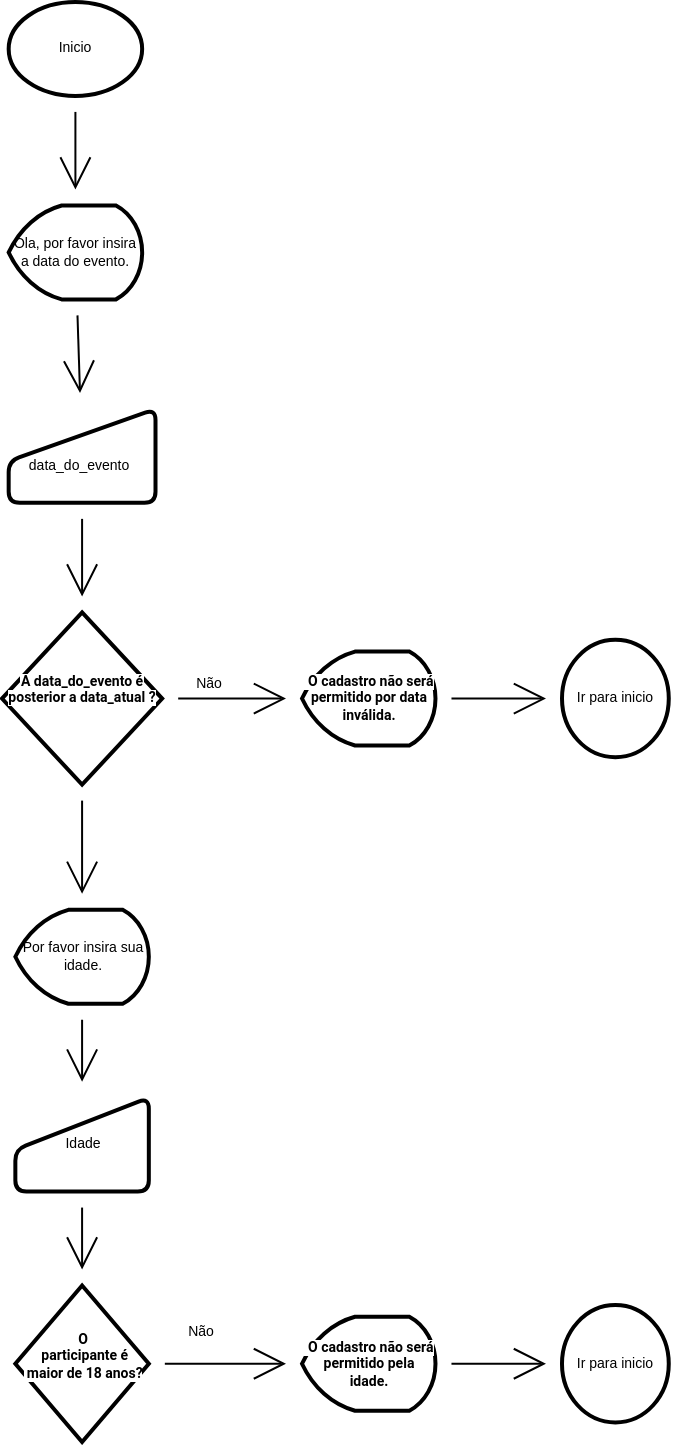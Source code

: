 <mxfile version="17.1.3" type="github"><diagram id="Gha2nGXSwP6WCTNfwcRW" name="Page-1"><mxGraphModel dx="870" dy="429" grid="1" gridSize="10" guides="1" tooltips="1" connect="1" arrows="1" fold="1" page="1" pageScale="1" pageWidth="1169" pageHeight="1654" math="0" shadow="0"><root><mxCell id="0"/><mxCell id="1" parent="0"/><mxCell id="tv6agJ-QRSOsZRgiLXXI-7" value="Inicio" style="strokeWidth=2;html=1;shape=mxgraph.flowchart.start_1;whiteSpace=wrap;hachureGap=4;fontSize=7;" vertex="1" parent="1"><mxGeometry x="173.337" y="80" width="66.741" height="46.957" as="geometry"/></mxCell><mxCell id="tv6agJ-QRSOsZRgiLXXI-20" style="edgeStyle=none;curved=1;rounded=0;orthogonalLoop=1;jettySize=auto;html=1;exitX=0;exitY=0.5;exitDx=0;exitDy=0;exitPerimeter=0;labelBackgroundColor=none;fontSize=7;endArrow=open;startSize=14;endSize=14;sourcePerimeterSpacing=8;targetPerimeterSpacing=8;" edge="1" parent="1" source="tv6agJ-QRSOsZRgiLXXI-10"><mxGeometry relative="1" as="geometry"><mxPoint x="196.029" y="205.217" as="targetPoint"/></mxGeometry></mxCell><mxCell id="tv6agJ-QRSOsZRgiLXXI-10" value="&lt;font style=&quot;font-size: 7px;&quot;&gt;Ola, por favor insira a data do evento.&lt;/font&gt;" style="strokeWidth=2;html=1;shape=mxgraph.flowchart.display;whiteSpace=wrap;hachureGap=4;direction=east;fontSize=7;" vertex="1" parent="1"><mxGeometry x="173.337" y="181.739" width="66.741" height="46.957" as="geometry"/></mxCell><mxCell id="tv6agJ-QRSOsZRgiLXXI-21" value="" style="edgeStyle=none;curved=1;rounded=0;orthogonalLoop=1;jettySize=auto;html=1;labelBackgroundColor=none;fontSize=7;endArrow=open;startSize=14;endSize=14;sourcePerimeterSpacing=8;targetPerimeterSpacing=8;" edge="1" parent="1" source="tv6agJ-QRSOsZRgiLXXI-7" target="tv6agJ-QRSOsZRgiLXXI-10"><mxGeometry relative="1" as="geometry"/></mxCell><mxCell id="tv6agJ-QRSOsZRgiLXXI-12" value="&lt;br&gt;data_do_evento&amp;nbsp;" style="html=1;strokeWidth=2;shape=manualInput;whiteSpace=wrap;rounded=1;size=26;arcSize=11;hachureGap=4;fontSize=7;" vertex="1" parent="1"><mxGeometry x="173.337" y="283.478" width="73.415" height="46.957" as="geometry"/></mxCell><mxCell id="tv6agJ-QRSOsZRgiLXXI-22" value="" style="edgeStyle=none;curved=1;rounded=0;orthogonalLoop=1;jettySize=auto;html=1;labelBackgroundColor=none;fontSize=7;endArrow=open;startSize=14;endSize=14;sourcePerimeterSpacing=8;targetPerimeterSpacing=8;" edge="1" parent="1" source="tv6agJ-QRSOsZRgiLXXI-10" target="tv6agJ-QRSOsZRgiLXXI-12"><mxGeometry relative="1" as="geometry"/></mxCell><mxCell id="tv6agJ-QRSOsZRgiLXXI-23" value="&lt;span id=&quot;yui_3_17_2_1_1647642257551_85&quot; style=&quot;box-sizing: border-box; font-weight: 700; font-family: roboto, sans-serif; text-align: left; background-color: rgb(255, 255, 255); font-size: 7px;&quot;&gt;&lt;font style=&quot;font-size: 7px;&quot;&gt;A data_do_evento é posterior a data_atual ?&lt;br style=&quot;font-size: 7px;&quot;&gt;&lt;br style=&quot;font-size: 7px;&quot;&gt;&lt;/font&gt;&lt;/span&gt;" style="strokeWidth=2;html=1;shape=mxgraph.flowchart.decision;whiteSpace=wrap;hachureGap=4;fontSize=7;" vertex="1" parent="1"><mxGeometry x="170" y="385.217" width="80.089" height="86.087" as="geometry"/></mxCell><mxCell id="tv6agJ-QRSOsZRgiLXXI-25" value="" style="edgeStyle=none;curved=1;rounded=0;orthogonalLoop=1;jettySize=auto;html=1;labelBackgroundColor=none;fontSize=7;endArrow=open;startSize=14;endSize=14;sourcePerimeterSpacing=8;targetPerimeterSpacing=8;" edge="1" parent="1" source="tv6agJ-QRSOsZRgiLXXI-12" target="tv6agJ-QRSOsZRgiLXXI-23"><mxGeometry relative="1" as="geometry"/></mxCell><mxCell id="tv6agJ-QRSOsZRgiLXXI-32" value="&lt;span id=&quot;yui_3_17_2_1_1647642257551_85&quot; style=&quot;box-sizing: border-box; font-weight: 700; font-family: roboto, sans-serif; text-align: left; background-color: rgb(255, 255, 255); font-size: 7px;&quot;&gt;&lt;font style=&quot;font-size: 7px;&quot;&gt;&amp;nbsp;O cadastro não será permitido por data inválida.&lt;/font&gt;&lt;/span&gt;" style="strokeWidth=2;html=1;shape=mxgraph.flowchart.display;whiteSpace=wrap;hachureGap=4;fontSize=7;" vertex="1" parent="1"><mxGeometry x="319.999" y="404.783" width="66.741" height="46.957" as="geometry"/></mxCell><mxCell id="tv6agJ-QRSOsZRgiLXXI-33" value="" style="edgeStyle=none;curved=1;rounded=0;orthogonalLoop=1;jettySize=auto;html=1;labelBackgroundColor=none;fontSize=7;endArrow=open;startSize=14;endSize=14;sourcePerimeterSpacing=8;targetPerimeterSpacing=8;labelPosition=center;verticalLabelPosition=top;align=center;verticalAlign=bottom;" edge="1" parent="1" source="tv6agJ-QRSOsZRgiLXXI-23" target="tv6agJ-QRSOsZRgiLXXI-32"><mxGeometry relative="1" as="geometry"><Array as="points"><mxPoint x="270.778" y="428.261"/></Array></mxGeometry></mxCell><mxCell id="tv6agJ-QRSOsZRgiLXXI-38" value="Não&amp;nbsp;" style="edgeLabel;html=1;align=center;verticalAlign=bottom;resizable=0;points=[];fontSize=7;labelPosition=center;verticalLabelPosition=top;" vertex="1" connectable="0" parent="tv6agJ-QRSOsZRgiLXXI-33"><mxGeometry x="-0.418" y="2" relative="1" as="geometry"><mxPoint as="offset"/></mxGeometry></mxCell><mxCell id="tv6agJ-QRSOsZRgiLXXI-36" value="Ir para inicio" style="strokeWidth=2;html=1;shape=mxgraph.flowchart.start_2;whiteSpace=wrap;hachureGap=4;fontSize=7;" vertex="1" parent="1"><mxGeometry x="449.998" y="398.913" width="53.392" height="58.696" as="geometry"/></mxCell><mxCell id="tv6agJ-QRSOsZRgiLXXI-37" value="" style="edgeStyle=none;curved=1;rounded=0;orthogonalLoop=1;jettySize=auto;html=1;labelBackgroundColor=none;fontSize=7;endArrow=open;startSize=14;endSize=14;sourcePerimeterSpacing=8;targetPerimeterSpacing=8;" edge="1" parent="1" source="tv6agJ-QRSOsZRgiLXXI-32" target="tv6agJ-QRSOsZRgiLXXI-36"><mxGeometry relative="1" as="geometry"/></mxCell><mxCell id="tv6agJ-QRSOsZRgiLXXI-39" value="Por favor insira sua idade." style="strokeWidth=2;html=1;shape=mxgraph.flowchart.display;whiteSpace=wrap;hachureGap=4;fontSize=7;" vertex="1" parent="1"><mxGeometry x="176.674" y="533.913" width="66.741" height="46.957" as="geometry"/></mxCell><mxCell id="tv6agJ-QRSOsZRgiLXXI-40" value="" style="edgeStyle=none;curved=1;rounded=0;orthogonalLoop=1;jettySize=auto;html=1;labelBackgroundColor=none;fontSize=7;endArrow=open;startSize=14;endSize=14;sourcePerimeterSpacing=8;targetPerimeterSpacing=8;" edge="1" parent="1" source="tv6agJ-QRSOsZRgiLXXI-23" target="tv6agJ-QRSOsZRgiLXXI-39"><mxGeometry relative="1" as="geometry"/></mxCell><mxCell id="tv6agJ-QRSOsZRgiLXXI-41" value="Idade" style="html=1;strokeWidth=2;shape=manualInput;whiteSpace=wrap;rounded=1;size=26;arcSize=11;hachureGap=4;fontSize=7;" vertex="1" parent="1"><mxGeometry x="176.674" y="627.826" width="66.741" height="46.957" as="geometry"/></mxCell><mxCell id="tv6agJ-QRSOsZRgiLXXI-42" value="" style="edgeStyle=none;curved=1;rounded=0;orthogonalLoop=1;jettySize=auto;html=1;labelBackgroundColor=none;fontSize=7;endArrow=open;startSize=14;endSize=14;sourcePerimeterSpacing=8;targetPerimeterSpacing=8;" edge="1" parent="1" source="tv6agJ-QRSOsZRgiLXXI-39" target="tv6agJ-QRSOsZRgiLXXI-41"><mxGeometry relative="1" as="geometry"/></mxCell><mxCell id="tv6agJ-QRSOsZRgiLXXI-43" value="&lt;span id=&quot;yui_3_17_2_1_1647642257551_98&quot; style=&quot;box-sizing: border-box; font-weight: 700; font-family: roboto, sans-serif; text-align: left; background-color: rgb(255, 255, 255); font-size: 7px;&quot;&gt;O&lt;br style=&quot;font-size: 7px;&quot;&gt;&amp;nbsp;participante é&lt;br style=&quot;font-size: 7px;&quot;&gt;&amp;nbsp;maior de 18 anos?&lt;br style=&quot;font-size: 7px;&quot;&gt;&lt;br style=&quot;font-size: 7px;&quot;&gt;&lt;/span&gt;" style="strokeWidth=2;html=1;shape=mxgraph.flowchart.decision;whiteSpace=wrap;hachureGap=4;fontSize=7;" vertex="1" parent="1"><mxGeometry x="176.674" y="721.739" width="66.741" height="78.261" as="geometry"/></mxCell><mxCell id="tv6agJ-QRSOsZRgiLXXI-44" value="" style="edgeStyle=none;curved=1;rounded=0;orthogonalLoop=1;jettySize=auto;html=1;labelBackgroundColor=none;fontSize=7;endArrow=open;startSize=14;endSize=14;sourcePerimeterSpacing=8;targetPerimeterSpacing=8;" edge="1" parent="1" source="tv6agJ-QRSOsZRgiLXXI-41" target="tv6agJ-QRSOsZRgiLXXI-43"><mxGeometry relative="1" as="geometry"/></mxCell><mxCell id="tv6agJ-QRSOsZRgiLXXI-83" value="" style="edgeStyle=none;curved=1;rounded=0;orthogonalLoop=1;jettySize=auto;html=1;labelBackgroundColor=none;fontSize=7;endArrow=open;startSize=14;endSize=14;sourcePerimeterSpacing=8;targetPerimeterSpacing=8;" edge="1" parent="1" source="tv6agJ-QRSOsZRgiLXXI-45" target="tv6agJ-QRSOsZRgiLXXI-50"><mxGeometry relative="1" as="geometry"/></mxCell><mxCell id="tv6agJ-QRSOsZRgiLXXI-45" value="&lt;span id=&quot;yui_3_17_2_1_1647642257551_98&quot; style=&quot;box-sizing: border-box; font-weight: 700; font-family: roboto, sans-serif; text-align: left; background-color: rgb(255, 255, 255); font-size: 7px;&quot;&gt;&amp;nbsp;O cadastro não será permitido pela idade&lt;font style=&quot;font-size: 7px;&quot;&gt;.&lt;/font&gt;&lt;/span&gt;" style="strokeWidth=2;html=1;shape=mxgraph.flowchart.display;whiteSpace=wrap;hachureGap=4;fontSize=7;" vertex="1" parent="1"><mxGeometry x="319.996" y="737.391" width="66.741" height="46.957" as="geometry"/></mxCell><mxCell id="tv6agJ-QRSOsZRgiLXXI-46" value="Não&lt;br style=&quot;font-size: 7px;&quot;&gt;" style="edgeStyle=none;curved=1;rounded=0;orthogonalLoop=1;jettySize=auto;html=1;labelBackgroundColor=none;fontSize=7;endArrow=open;startSize=14;endSize=14;sourcePerimeterSpacing=8;targetPerimeterSpacing=8;labelPosition=center;verticalLabelPosition=top;align=center;verticalAlign=bottom;" edge="1" parent="1" source="tv6agJ-QRSOsZRgiLXXI-43" target="tv6agJ-QRSOsZRgiLXXI-45"><mxGeometry x="-0.422" y="10" relative="1" as="geometry"><mxPoint as="offset"/></mxGeometry></mxCell><mxCell id="tv6agJ-QRSOsZRgiLXXI-50" value="Ir para inicio" style="strokeWidth=2;html=1;shape=mxgraph.flowchart.start_2;whiteSpace=wrap;hachureGap=4;fontSize=7;" vertex="1" parent="1"><mxGeometry x="449.995" y="731.522" width="53.392" height="58.696" as="geometry"/></mxCell></root></mxGraphModel></diagram></mxfile>